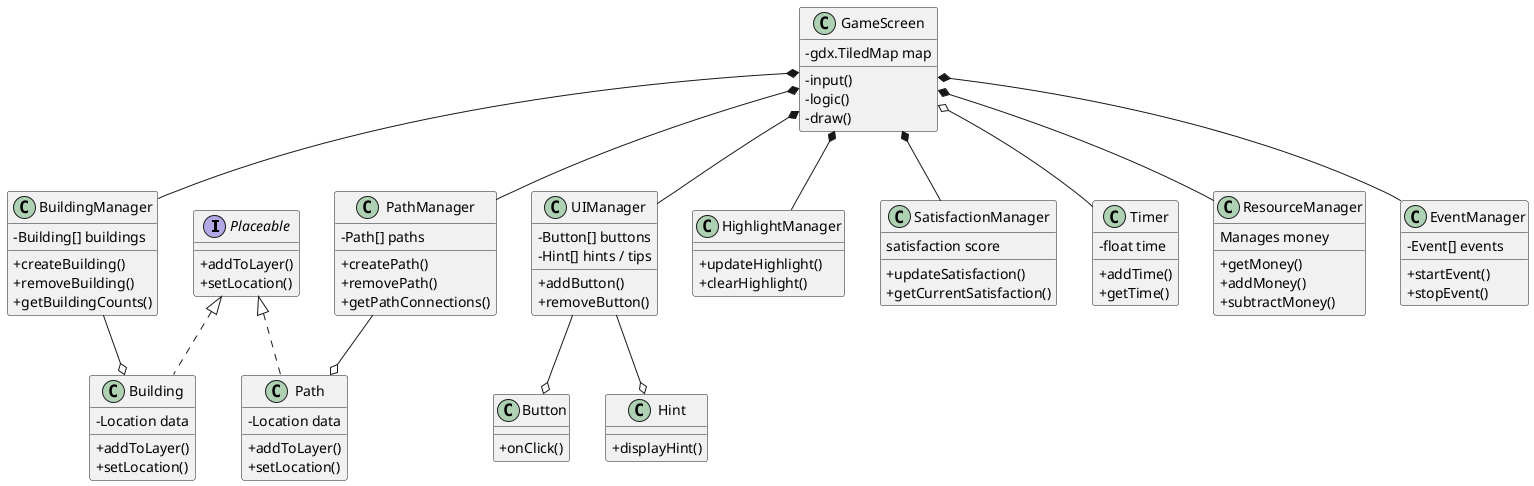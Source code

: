 @startuml

skinparam classAttributeIconSize 0

interface Placeable{
    +addToLayer()
    +setLocation()
}
class GameScreen {
    -gdx.TiledMap map
    -input()
    -logic()
    -draw()
}
class Building{
    -Location data
    +addToLayer()
    +setLocation()
}
class Path{
    -Location data
    +addToLayer()
    +setLocation()
}
class EventManager{
    -Event[] events
    +startEvent()
    +stopEvent()
}
class UIManager{
    -Button[] buttons
    -Hint[] hints / tips
    +addButton()
    +removeButton()
}
class BuildingManager{
    -Building[] buildings
    +createBuilding()
    +removeBuilding()
    +getBuildingCounts()
}
class PathManager{
    -Path[] paths
    +createPath()
    +removePath()
    +getPathConnections()
}
class HighlightManager{
    +updateHighlight()
    +clearHighlight()
}
class SatisfactionManager{
    satisfaction score
    +updateSatisfaction()
    +getCurrentSatisfaction()
}
class Timer{
    -float time
    +addTime()
    +getTime()
}
class ResourceManager{
    Manages money
    +getMoney()
    +addMoney()
    +subtractMoney()
}
class Button{
    +onClick()
    }
class Hint{
    +displayHint()
    }

Placeable <|.. Building
Placeable <|.. Path
GameScreen *-- BuildingManager
GameScreen *-- PathManager
GameScreen *-- HighlightManager
GameScreen *-- UIManager
GameScreen *-- SatisfactionManager
GameScreen o-- Timer
GameScreen *-- EventManager
GameScreen *-- ResourceManager
BuildingManager --o Building
PathManager --o Path

UIManager --o Button
UIManager --o Hint




@enduml
